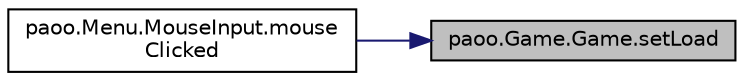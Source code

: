 digraph "paoo.Game.Game.setLoad"
{
 // LATEX_PDF_SIZE
  edge [fontname="Helvetica",fontsize="10",labelfontname="Helvetica",labelfontsize="10"];
  node [fontname="Helvetica",fontsize="10",shape=record];
  rankdir="RL";
  Node170 [label="paoo.Game.Game.setLoad",height=0.2,width=0.4,color="black", fillcolor="grey75", style="filled", fontcolor="black",tooltip=" "];
  Node170 -> Node171 [dir="back",color="midnightblue",fontsize="10",style="solid",fontname="Helvetica"];
  Node171 [label="paoo.Menu.MouseInput.mouse\lClicked",height=0.2,width=0.4,color="black", fillcolor="white", style="filled",URL="$classpaoo_1_1_menu_1_1_mouse_input.html#a451095ef489f36aaf1ea7c3c9df44627",tooltip=" "];
}
